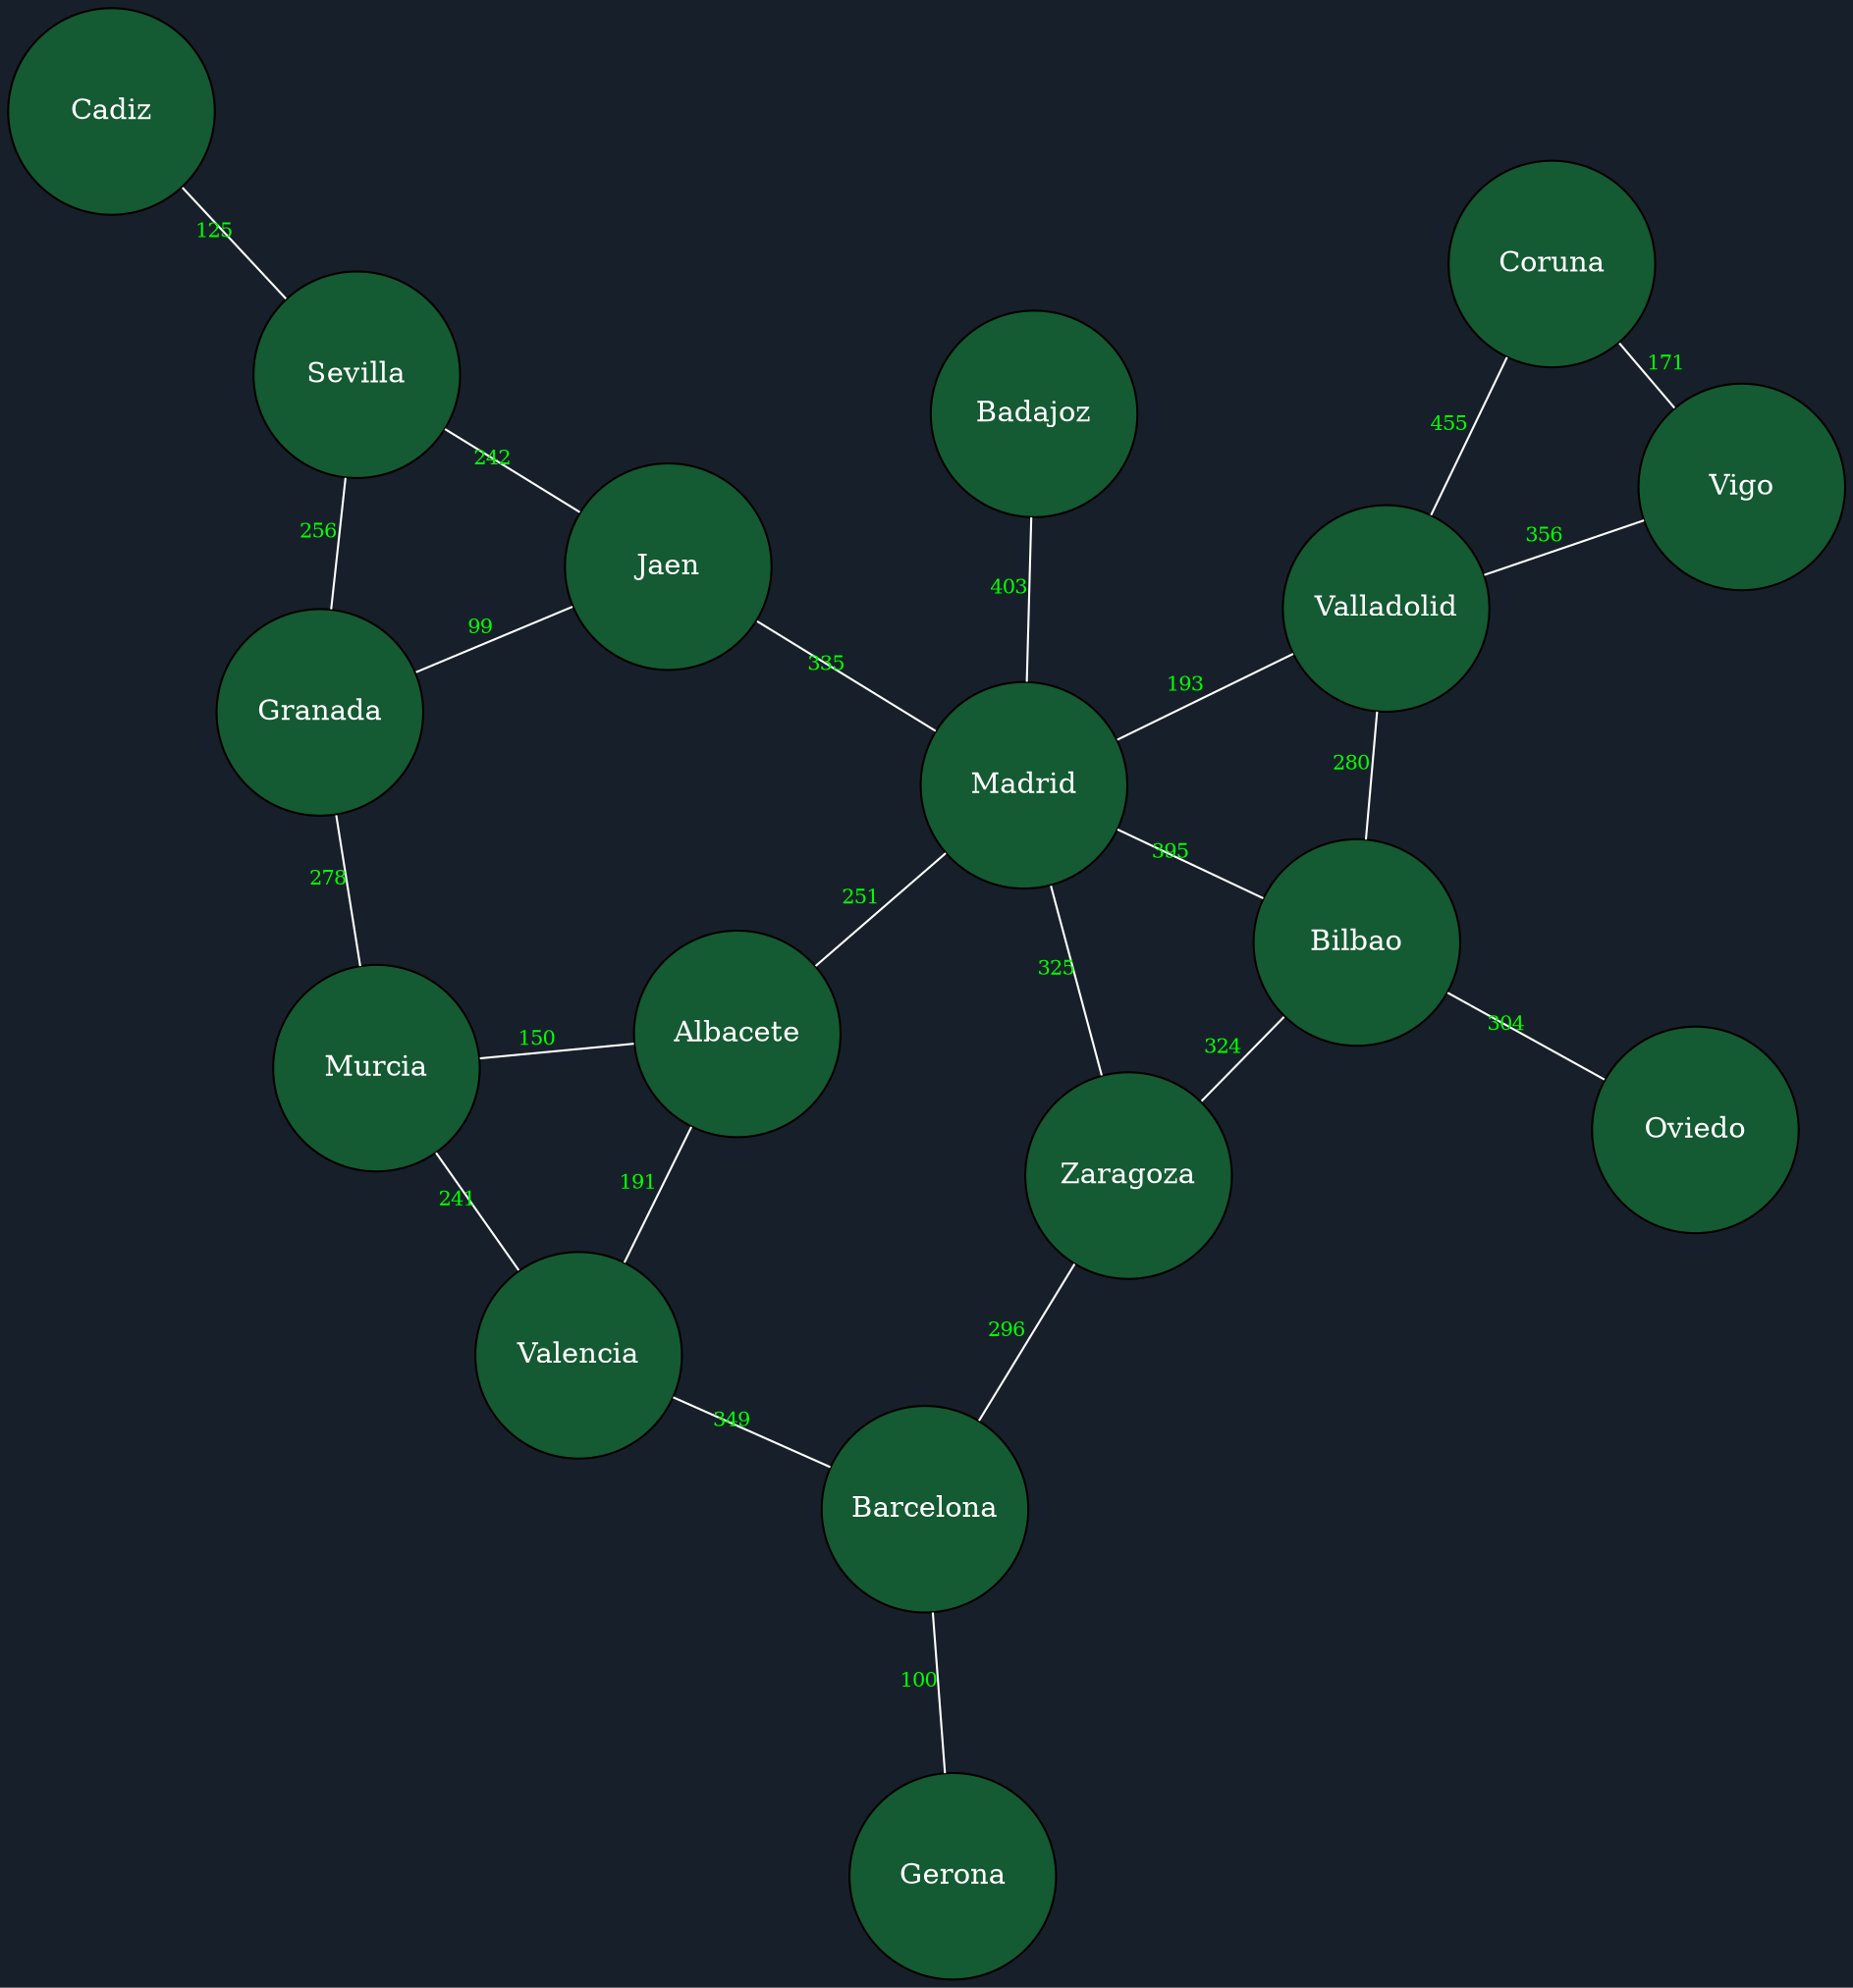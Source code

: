 graph Rutas {
  bgcolor="#17202a";
  node [style=filled, fillcolor="#145a32", fontcolor="white", shape=circle, width=1.4, fixedsize=true];
  edge [color="white", fontcolor="white"];
  splines=true;
  overlap=false;
  layout=neato;
  "Cadiz" -- "Sevilla" [label="125", fontsize=10, fontcolor="green"];
  "Granada" -- "Sevilla" [label="256", fontsize=10, fontcolor="green"];
  "Granada" -- "Jaen" [label="99", fontsize=10, fontcolor="green"];
  "Granada" -- "Murcia" [label="278", fontsize=10, fontcolor="green"];
  "Jaen" -- "Sevilla" [label="242", fontsize=10, fontcolor="green"];
  "Jaen" -- "Madrid" [label="335", fontsize=10, fontcolor="green"];
  "Murcia" -- "Valencia" [label="241", fontsize=10, fontcolor="green"];
  "Madrid" -- "Zaragoza" [label="325", fontsize=10, fontcolor="green"];
  "Madrid" -- "Valladolid" [label="193", fontsize=10, fontcolor="green"];
  "Albacete" -- "Murcia" [label="150", fontsize=10, fontcolor="green"];
  "Albacete" -- "Valencia" [label="191", fontsize=10, fontcolor="green"];
  "Albacete" -- "Madrid" [label="251", fontsize=10, fontcolor="green"];
  "Barcelona" -- "Valencia" [label="349", fontsize=10, fontcolor="green"];
  "Barcelona" -- "Gerona" [label="100", fontsize=10, fontcolor="green"];
  "Barcelona" -- "Zaragoza" [label="296", fontsize=10, fontcolor="green"];
  "Badajoz" -- "Madrid" [label="403", fontsize=10, fontcolor="green"];
  "Valladolid" -- "Vigo" [label="356", fontsize=10, fontcolor="green"];
  "Coruna" -- "Valladolid" [label="455", fontsize=10, fontcolor="green"];
  "Coruna" -- "Vigo" [label="171", fontsize=10, fontcolor="green"];
  "Bilbao" -- "Valladolid" [label="280", fontsize=10, fontcolor="green"];
  "Bilbao" -- "Madrid" [label="395", fontsize=10, fontcolor="green"];
  "Bilbao" -- "Zaragoza" [label="324", fontsize=10, fontcolor="green"];
  "Bilbao" -- "Oviedo" [label="304", fontsize=10, fontcolor="green"];
}